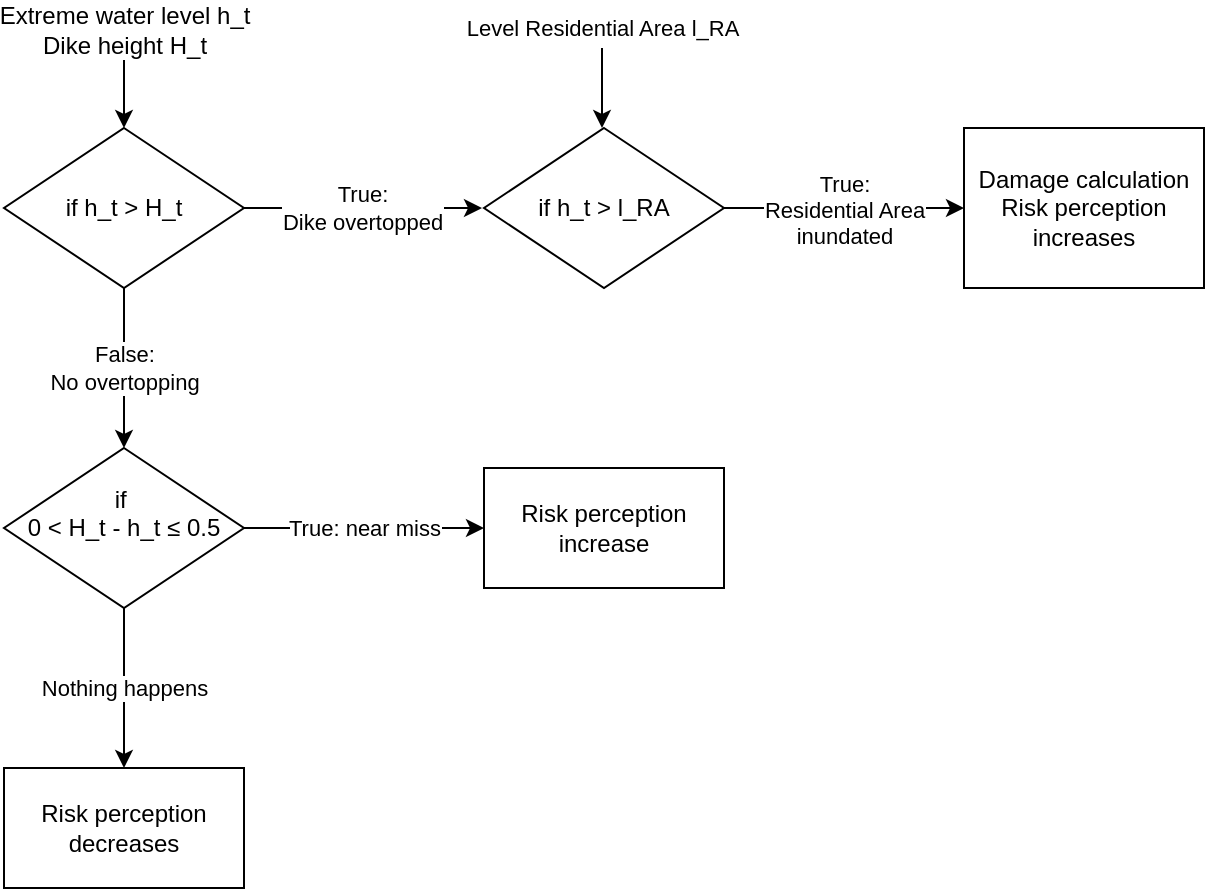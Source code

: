 <mxGraphModel dx="996" dy="591" grid="1" gridSize="10" guides="1" tooltips="1" connect="1" arrows="1" fold="1" page="1" pageScale="1" pageWidth="827" pageHeight="1169" background="#ffffff"><root><mxCell id="0"/><mxCell id="1" parent="0"/><mxCell id="8" value="&lt;div&gt;True:&lt;/div&gt;Dike overtopped" style="edgeStyle=orthogonalEdgeStyle;rounded=0;html=1;exitX=1;exitY=0.5;entryX=0;entryY=0.5;jettySize=auto;orthogonalLoop=1;" parent="1" edge="1"><mxGeometry relative="1" as="geometry"><mxPoint x="239" y="160" as="sourcePoint"/><mxPoint x="359" y="160" as="targetPoint"/></mxGeometry></mxCell><mxCell id="12" value="&lt;div&gt;False:&lt;/div&gt;No overtopping" style="edgeStyle=orthogonalEdgeStyle;rounded=0;html=1;exitX=0.5;exitY=1;entryX=0.5;entryY=0;jettySize=auto;orthogonalLoop=1;" edge="1" parent="1" source="2" target="11"><mxGeometry relative="1" as="geometry"/></mxCell><mxCell id="2" value="if h_t &amp;gt; H_t" style="rhombus;whiteSpace=wrap;html=1;" parent="1" vertex="1"><mxGeometry x="120" y="120" width="120" height="80" as="geometry"/></mxCell><mxCell id="9" value="&lt;div&gt;True:&lt;/div&gt;Residential Area&lt;div&gt;inundated&lt;/div&gt;" style="edgeStyle=orthogonalEdgeStyle;rounded=0;html=1;exitX=1;exitY=0.5;jettySize=auto;orthogonalLoop=1;" parent="1" source="7" edge="1"><mxGeometry relative="1" as="geometry"><mxPoint x="600" y="160" as="targetPoint"/></mxGeometry></mxCell><mxCell id="7" value="if h_t &amp;gt; l_RA" style="rhombus;whiteSpace=wrap;html=1;" parent="1" vertex="1"><mxGeometry x="360" y="120" width="120" height="80" as="geometry"/></mxCell><mxCell id="10" value="Damage calculation&lt;div&gt;Risk perception&lt;/div&gt;&lt;div&gt;increases&lt;/div&gt;" style="rounded=0;whiteSpace=wrap;html=1;" parent="1" vertex="1"><mxGeometry x="600" y="120" width="120" height="80" as="geometry"/></mxCell><mxCell id="16" value="True: near miss" style="edgeStyle=orthogonalEdgeStyle;rounded=0;html=1;exitX=1;exitY=0.5;entryX=0;entryY=0.5;jettySize=auto;orthogonalLoop=1;" edge="1" parent="1" source="11" target="15"><mxGeometry relative="1" as="geometry"/></mxCell><mxCell id="18" value="Nothing happens" style="edgeStyle=orthogonalEdgeStyle;rounded=0;html=1;exitX=0.5;exitY=1;entryX=0.5;entryY=0;jettySize=auto;orthogonalLoop=1;" edge="1" parent="1" source="11" target="17"><mxGeometry relative="1" as="geometry"/></mxCell><mxCell id="11" value="if&amp;nbsp;&lt;div&gt;0 &amp;lt; H_t - h_t&amp;nbsp;≤ 0.5&lt;/div&gt;&lt;div&gt;&lt;br&gt;&lt;/div&gt;" style="rhombus;whiteSpace=wrap;html=1;" parent="1" vertex="1"><mxGeometry x="120" y="280" width="120" height="80" as="geometry"/></mxCell><mxCell id="15" value="&lt;div&gt;Risk perception&lt;/div&gt;&lt;div&gt;increase&lt;/div&gt;" style="rounded=0;whiteSpace=wrap;html=1;" vertex="1" parent="1"><mxGeometry x="360" y="290" width="120" height="60" as="geometry"/></mxCell><mxCell id="17" value="&lt;div&gt;Risk perception&lt;/div&gt;&lt;div&gt;decreases&lt;/div&gt;" style="rounded=0;whiteSpace=wrap;html=1;" vertex="1" parent="1"><mxGeometry x="120" y="440" width="120" height="60" as="geometry"/></mxCell><mxCell id="19" value="" style="endArrow=classic;html=1;entryX=0.5;entryY=0;" edge="1" parent="1" target="2"><mxGeometry width="50" height="50" relative="1" as="geometry"><mxPoint x="180" y="80" as="sourcePoint"/><mxPoint x="170" y="520" as="targetPoint"/></mxGeometry></mxCell><mxCell id="20" value="Extreme water level h_t&lt;div&gt;Dike height H_t&lt;/div&gt;" style="text;html=1;resizable=0;points=[];align=center;verticalAlign=middle;labelBackgroundColor=#ffffff;" vertex="1" connectable="0" parent="19"><mxGeometry x="-0.48" y="2" relative="1" as="geometry"><mxPoint x="-2" y="-20" as="offset"/></mxGeometry></mxCell><mxCell id="22" value="Level Residential Area l_RA" style="endArrow=classic;html=1;entryX=0.5;entryY=0;" edge="1" parent="1"><mxGeometry x="-1" y="-10" width="50" height="50" relative="1" as="geometry"><mxPoint x="419" y="80" as="sourcePoint"/><mxPoint x="419" y="120" as="targetPoint"/><mxPoint x="10" y="-10" as="offset"/></mxGeometry></mxCell></root></mxGraphModel>